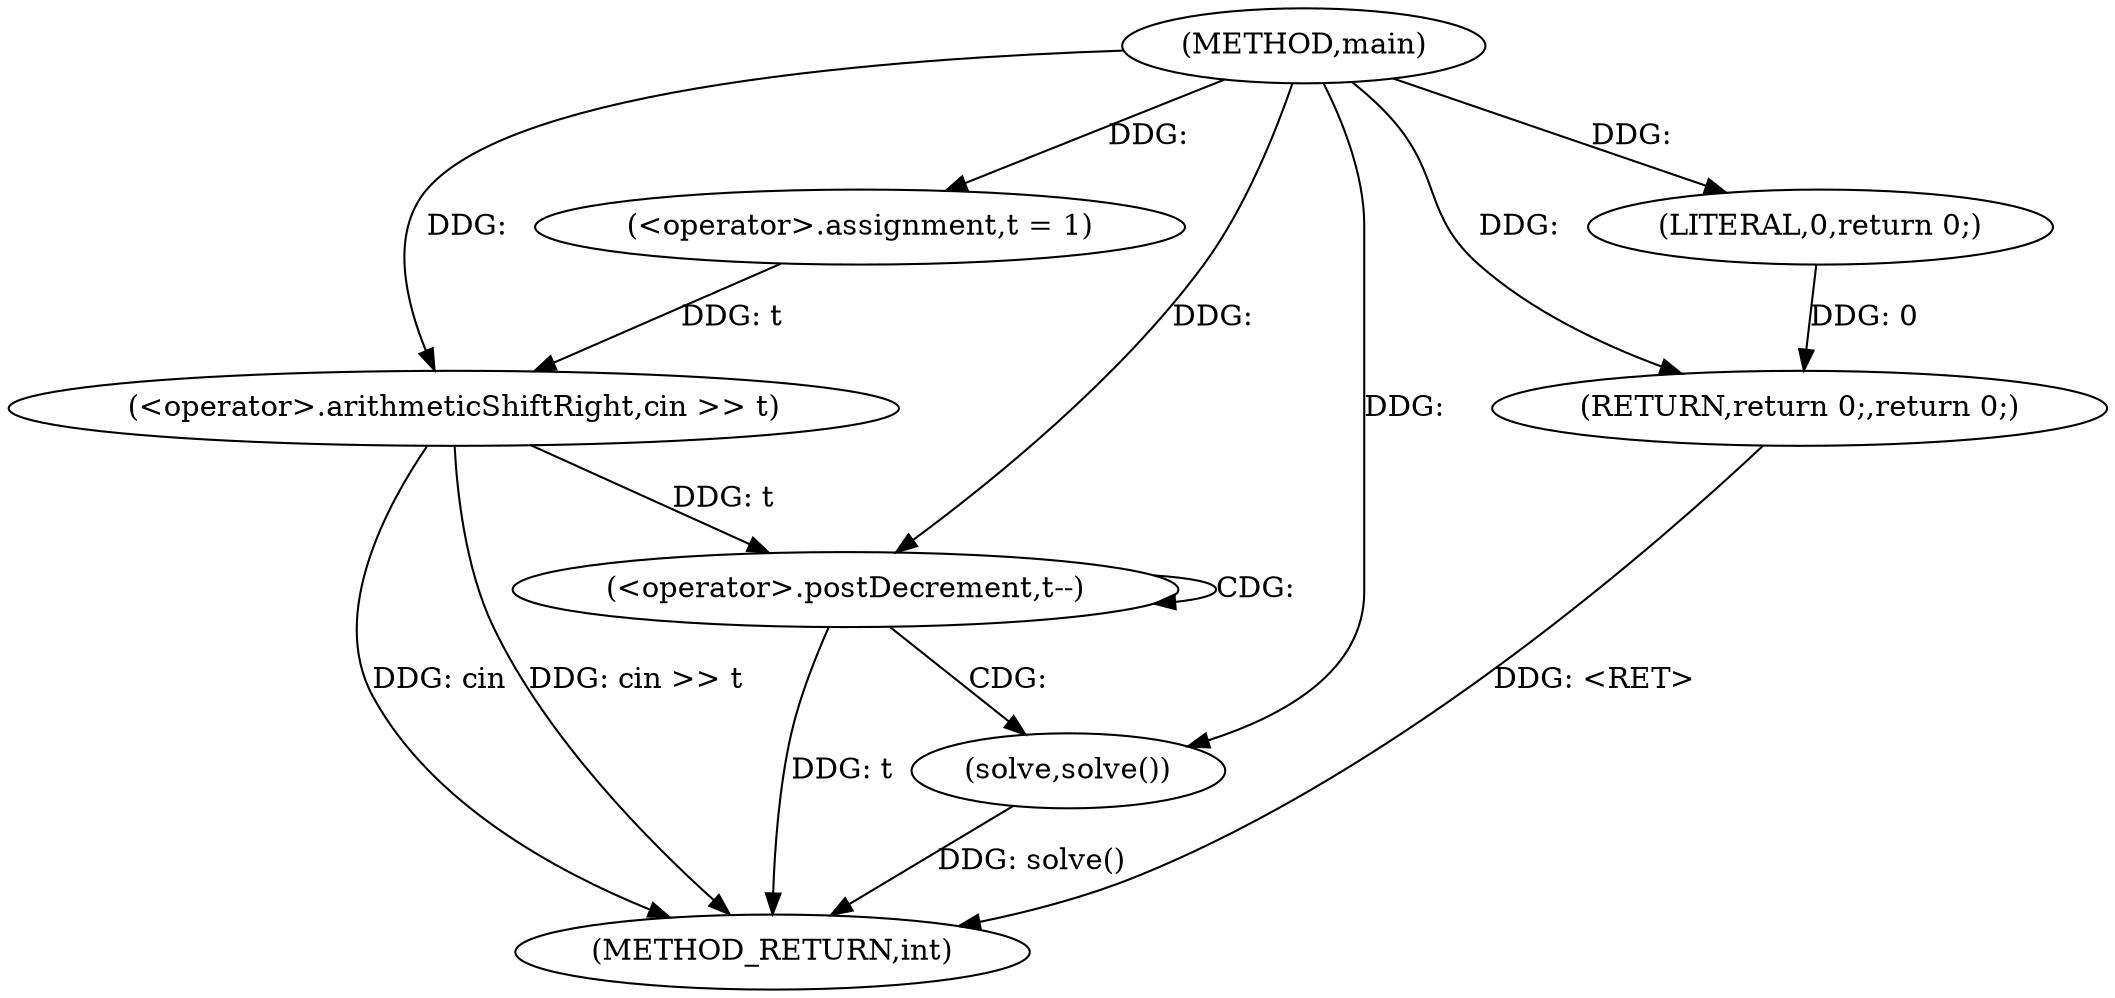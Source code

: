 digraph "main" {  
"1000201" [label = "(METHOD,main)" ]
"1000216" [label = "(METHOD_RETURN,int)" ]
"1000204" [label = "(<operator>.assignment,t = 1)" ]
"1000207" [label = "(<operator>.arithmeticShiftRight,cin >> t)" ]
"1000214" [label = "(RETURN,return 0;,return 0;)" ]
"1000211" [label = "(<operator>.postDecrement,t--)" ]
"1000213" [label = "(solve,solve())" ]
"1000215" [label = "(LITERAL,0,return 0;)" ]
  "1000207" -> "1000216"  [ label = "DDG: cin >> t"] 
  "1000211" -> "1000216"  [ label = "DDG: t"] 
  "1000213" -> "1000216"  [ label = "DDG: solve()"] 
  "1000214" -> "1000216"  [ label = "DDG: <RET>"] 
  "1000207" -> "1000216"  [ label = "DDG: cin"] 
  "1000201" -> "1000204"  [ label = "DDG: "] 
  "1000215" -> "1000214"  [ label = "DDG: 0"] 
  "1000201" -> "1000214"  [ label = "DDG: "] 
  "1000201" -> "1000207"  [ label = "DDG: "] 
  "1000204" -> "1000207"  [ label = "DDG: t"] 
  "1000201" -> "1000213"  [ label = "DDG: "] 
  "1000201" -> "1000215"  [ label = "DDG: "] 
  "1000207" -> "1000211"  [ label = "DDG: t"] 
  "1000201" -> "1000211"  [ label = "DDG: "] 
  "1000211" -> "1000213"  [ label = "CDG: "] 
  "1000211" -> "1000211"  [ label = "CDG: "] 
}
